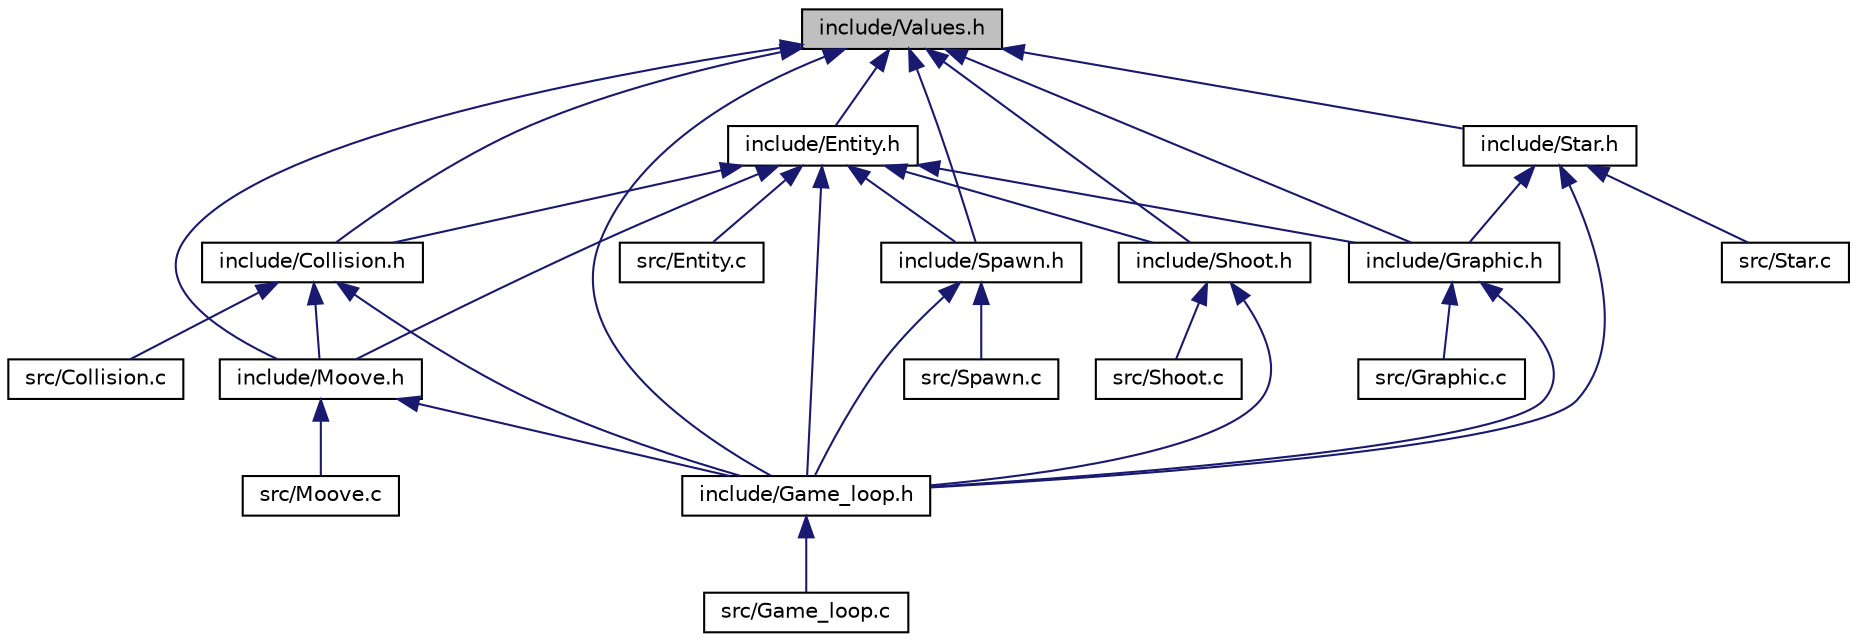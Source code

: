 digraph "include/Values.h"
{
  edge [fontname="Helvetica",fontsize="10",labelfontname="Helvetica",labelfontsize="10"];
  node [fontname="Helvetica",fontsize="10",shape=record];
  Node6 [label="include/Values.h",height=0.2,width=0.4,color="black", fillcolor="grey75", style="filled", fontcolor="black"];
  Node6 -> Node7 [dir="back",color="midnightblue",fontsize="10",style="solid"];
  Node7 [label="include/Collision.h",height=0.2,width=0.4,color="black", fillcolor="white", style="filled",URL="$_collision_8h.html"];
  Node7 -> Node8 [dir="back",color="midnightblue",fontsize="10",style="solid"];
  Node8 [label="include/Game_loop.h",height=0.2,width=0.4,color="black", fillcolor="white", style="filled",URL="$_game__loop_8h.html"];
  Node8 -> Node9 [dir="back",color="midnightblue",fontsize="10",style="solid"];
  Node9 [label="src/Game_loop.c",height=0.2,width=0.4,color="black", fillcolor="white", style="filled",URL="$_game__loop_8c.html"];
  Node7 -> Node10 [dir="back",color="midnightblue",fontsize="10",style="solid"];
  Node10 [label="include/Moove.h",height=0.2,width=0.4,color="black", fillcolor="white", style="filled",URL="$_moove_8h.html"];
  Node10 -> Node8 [dir="back",color="midnightblue",fontsize="10",style="solid"];
  Node10 -> Node11 [dir="back",color="midnightblue",fontsize="10",style="solid"];
  Node11 [label="src/Moove.c",height=0.2,width=0.4,color="black", fillcolor="white", style="filled",URL="$_moove_8c.html"];
  Node7 -> Node12 [dir="back",color="midnightblue",fontsize="10",style="solid"];
  Node12 [label="src/Collision.c",height=0.2,width=0.4,color="black", fillcolor="white", style="filled",URL="$_collision_8c.html"];
  Node6 -> Node13 [dir="back",color="midnightblue",fontsize="10",style="solid"];
  Node13 [label="include/Entity.h",height=0.2,width=0.4,color="black", fillcolor="white", style="filled",URL="$_entity_8h.html"];
  Node13 -> Node7 [dir="back",color="midnightblue",fontsize="10",style="solid"];
  Node13 -> Node14 [dir="back",color="midnightblue",fontsize="10",style="solid"];
  Node14 [label="include/Graphic.h",height=0.2,width=0.4,color="black", fillcolor="white", style="filled",URL="$_graphic_8h.html"];
  Node14 -> Node8 [dir="back",color="midnightblue",fontsize="10",style="solid"];
  Node14 -> Node15 [dir="back",color="midnightblue",fontsize="10",style="solid"];
  Node15 [label="src/Graphic.c",height=0.2,width=0.4,color="black", fillcolor="white", style="filled",URL="$_graphic_8c.html"];
  Node13 -> Node8 [dir="back",color="midnightblue",fontsize="10",style="solid"];
  Node13 -> Node10 [dir="back",color="midnightblue",fontsize="10",style="solid"];
  Node13 -> Node16 [dir="back",color="midnightblue",fontsize="10",style="solid"];
  Node16 [label="include/Spawn.h",height=0.2,width=0.4,color="black", fillcolor="white", style="filled",URL="$_spawn_8h.html"];
  Node16 -> Node8 [dir="back",color="midnightblue",fontsize="10",style="solid"];
  Node16 -> Node17 [dir="back",color="midnightblue",fontsize="10",style="solid"];
  Node17 [label="src/Spawn.c",height=0.2,width=0.4,color="black", fillcolor="white", style="filled",URL="$_spawn_8c.html"];
  Node13 -> Node18 [dir="back",color="midnightblue",fontsize="10",style="solid"];
  Node18 [label="include/Shoot.h",height=0.2,width=0.4,color="black", fillcolor="white", style="filled",URL="$_shoot_8h.html"];
  Node18 -> Node8 [dir="back",color="midnightblue",fontsize="10",style="solid"];
  Node18 -> Node19 [dir="back",color="midnightblue",fontsize="10",style="solid"];
  Node19 [label="src/Shoot.c",height=0.2,width=0.4,color="black", fillcolor="white", style="filled",URL="$_shoot_8c.html"];
  Node13 -> Node20 [dir="back",color="midnightblue",fontsize="10",style="solid"];
  Node20 [label="src/Entity.c",height=0.2,width=0.4,color="black", fillcolor="white", style="filled",URL="$_entity_8c.html"];
  Node6 -> Node8 [dir="back",color="midnightblue",fontsize="10",style="solid"];
  Node6 -> Node14 [dir="back",color="midnightblue",fontsize="10",style="solid"];
  Node6 -> Node21 [dir="back",color="midnightblue",fontsize="10",style="solid"];
  Node21 [label="include/Star.h",height=0.2,width=0.4,color="black", fillcolor="white", style="filled",URL="$_star_8h.html"];
  Node21 -> Node14 [dir="back",color="midnightblue",fontsize="10",style="solid"];
  Node21 -> Node8 [dir="back",color="midnightblue",fontsize="10",style="solid"];
  Node21 -> Node22 [dir="back",color="midnightblue",fontsize="10",style="solid"];
  Node22 [label="src/Star.c",height=0.2,width=0.4,color="black", fillcolor="white", style="filled",URL="$_star_8c.html"];
  Node6 -> Node10 [dir="back",color="midnightblue",fontsize="10",style="solid"];
  Node6 -> Node16 [dir="back",color="midnightblue",fontsize="10",style="solid"];
  Node6 -> Node18 [dir="back",color="midnightblue",fontsize="10",style="solid"];
}
